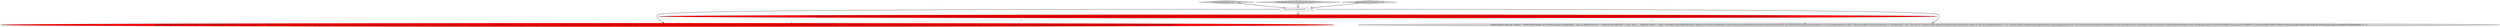 digraph {
4 [style = filled, label = "testGroupingSetsNoSuperset['0', '1', '0']", fillcolor = lightgray, shape = diamond image = "AAA0AAABBB2BBB"];
1 [style = filled, label = "cannotVectorize()@@@3@@@['1', '1', '1']", fillcolor = white, shape = ellipse image = "AAA0AAABBB1BBB"];
0 [style = filled, label = "testQuery(\"SELECT dim2, gran, SUM(cnt)\" + \"FROM (SELECT FLOOR(__time TO MONTH) AS gran, COALESCE(dim2, '') dim2, cnt FROM druid.foo) AS x\" + \"GROUP BY GROUPING SETS ( (), (dim2), (gran) )\",ImmutableList.of(GroupByQuery.builder().setDataSource(CalciteTests.DATASOURCE1).setInterval(querySegmentSpec(Filtration.eternity())).setGranularity(Granularities.ALL).setVirtualColumns(expressionVirtualColumn(\"v0\",\"case_searched(notnull(\"dim2\"),\"dim2\",'')\",ValueType.STRING),expressionVirtualColumn(\"v1\",\"timestamp_floor(\"__time\",'P1M',null,'UTC')\",ValueType.LONG)).setDimensions(dimensions(new DefaultDimensionSpec(\"v0\",\"d0\"),new DefaultDimensionSpec(\"v1\",\"d1\",ValueType.LONG))).setAggregatorSpecs(aggregators(new LongSumAggregatorFactory(\"a0\",\"cnt\"))).setSubtotalsSpec(ImmutableList.of(ImmutableList.of(\"d0\"),ImmutableList.of(\"d1\"),ImmutableList.of())).setContext(QUERY_CONTEXT_DEFAULT).build()),ImmutableList.of(new Object((((edu.fdu.CPPDG.tinypdg.pe.ExpressionInfo@92d604,new Object((((edu.fdu.CPPDG.tinypdg.pe.ExpressionInfo@92d60a,new Object((((edu.fdu.CPPDG.tinypdg.pe.ExpressionInfo@92d610,new Object((((edu.fdu.CPPDG.tinypdg.pe.ExpressionInfo@92d616,new Object((((edu.fdu.CPPDG.tinypdg.pe.ExpressionInfo@92d61e,new Object((((edu.fdu.CPPDG.tinypdg.pe.ExpressionInfo@92d626))@@@4@@@['1', '0', '0']", fillcolor = red, shape = ellipse image = "AAA1AAABBB1BBB"];
5 [style = filled, label = "testGroupingSetsWithOrderByAggregatorWithLimit['0', '0', '1']", fillcolor = lightgray, shape = diamond image = "AAA0AAABBB3BBB"];
2 [style = filled, label = "testGroupingSetsNoSuperset['1', '0', '0']", fillcolor = lightgray, shape = diamond image = "AAA0AAABBB1BBB"];
3 [style = filled, label = "testQuery(\"SELECT dim2, gran, SUM(cnt)\" + \"FROM (SELECT FLOOR(__time TO MONTH) AS gran, COALESCE(dim2, '') dim2, cnt FROM druid.foo) AS x\" + \"GROUP BY GROUPING SETS ( (), (dim2), (gran) )\",ImmutableList.of(GroupByQuery.builder().setDataSource(CalciteTests.DATASOURCE1).setInterval(querySegmentSpec(Filtration.eternity())).setGranularity(Granularities.ALL).setVirtualColumns(expressionVirtualColumn(\"v0\",\"case_searched(notnull(\"dim2\"),\"dim2\",'')\",ValueType.STRING),expressionVirtualColumn(\"v1\",\"timestamp_floor(\"__time\",'P1M',null,'UTC')\",ValueType.LONG)).setDimensions(dimensions(new DefaultDimensionSpec(\"v0\",\"d0\"),new DefaultDimensionSpec(\"v1\",\"d1\",ValueType.LONG))).setAggregatorSpecs(aggregators(new LongSumAggregatorFactory(\"a0\",\"cnt\"))).setSubtotalsSpec(ImmutableList.of(ImmutableList.of(\"d0\"),ImmutableList.of(\"d1\"),ImmutableList.of())).setContext(withTimestampResultContext(QUERY_CONTEXT_DEFAULT,\"d1\",1,Granularities.MONTH)).build()),ImmutableList.of(new Object((((edu.fdu.CPPDG.tinypdg.pe.ExpressionInfo@92d698,new Object((((edu.fdu.CPPDG.tinypdg.pe.ExpressionInfo@92d69e,new Object((((edu.fdu.CPPDG.tinypdg.pe.ExpressionInfo@92d6a4,new Object((((edu.fdu.CPPDG.tinypdg.pe.ExpressionInfo@92d6aa,new Object((((edu.fdu.CPPDG.tinypdg.pe.ExpressionInfo@92d6b2,new Object((((edu.fdu.CPPDG.tinypdg.pe.ExpressionInfo@92d6ba))@@@4@@@['0', '1', '0']", fillcolor = red, shape = ellipse image = "AAA1AAABBB2BBB"];
6 [style = filled, label = "testQuery(\"SELECT dim2, gran, SUM(cnt)\" + \"FROM (SELECT FLOOR(__time TO MONTH) AS gran, COALESCE(dim2, '') dim2, cnt FROM druid.foo) AS x\" + \"GROUP BY GROUPING SETS ( (), (dim2), (gran) )\" + \"ORDER BY SUM(cnt)\" + \"LIMIT 1\",ImmutableList.of(GroupByQuery.builder().setDataSource(CalciteTests.DATASOURCE1).setInterval(querySegmentSpec(Filtration.eternity())).setGranularity(Granularities.ALL).setVirtualColumns(expressionVirtualColumn(\"v0\",\"case_searched(notnull(\"dim2\"),\"dim2\",'')\",ValueType.STRING),expressionVirtualColumn(\"v1\",\"timestamp_floor(\"__time\",'P1M',null,'UTC')\",ValueType.LONG)).setDimensions(dimensions(new DefaultDimensionSpec(\"v0\",\"d0\"),new DefaultDimensionSpec(\"v1\",\"d1\",ValueType.LONG))).setAggregatorSpecs(aggregators(new LongSumAggregatorFactory(\"a0\",\"cnt\"))).setSubtotalsSpec(ImmutableList.of(ImmutableList.of(\"d0\"),ImmutableList.of(\"d1\"),ImmutableList.of())).setLimitSpec(new DefaultLimitSpec(ImmutableList.of(new OrderByColumnSpec(\"a0\",Direction.ASCENDING,StringComparators.NUMERIC)),1)).setContext(QUERY_CONTEXT_DEFAULT).build()),ImmutableList.of(new Object((((edu.fdu.CPPDG.tinypdg.pe.ExpressionInfo@92d738))@@@4@@@['0', '0', '1']", fillcolor = lightgray, shape = ellipse image = "AAA0AAABBB3BBB"];
1->3 [style = bold, label=""];
5->1 [style = bold, label=""];
4->1 [style = bold, label=""];
1->6 [style = bold, label=""];
0->3 [style = dashed, label="0"];
1->0 [style = bold, label=""];
2->1 [style = bold, label=""];
0->6 [style = dashed, label="0"];
}
